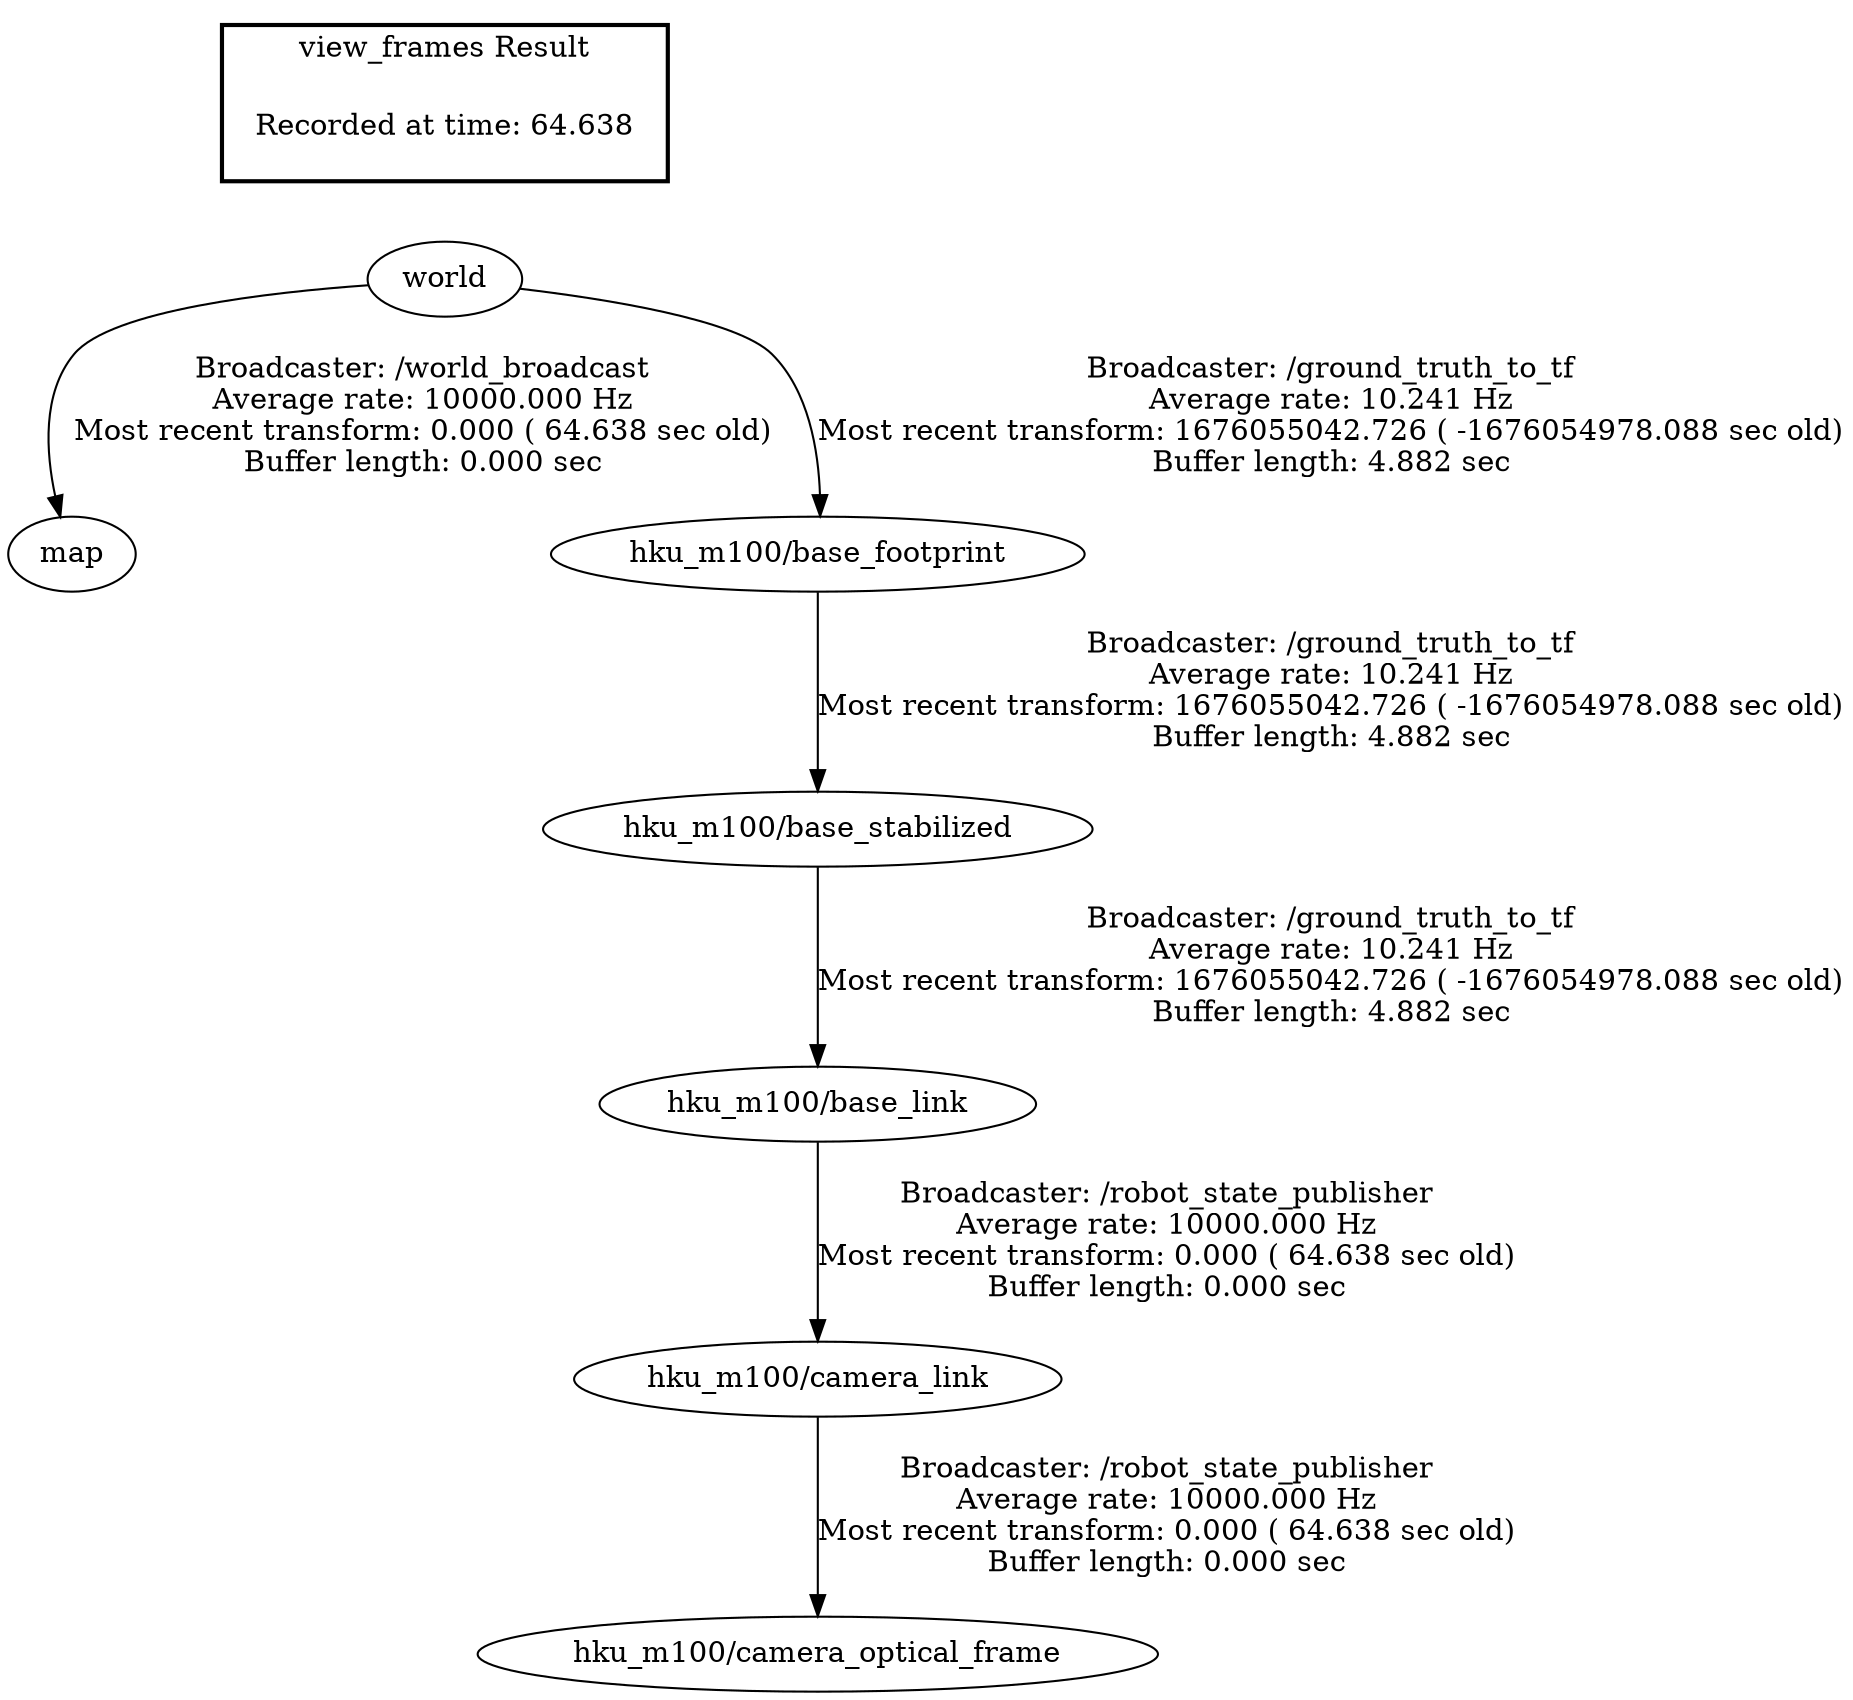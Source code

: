 digraph G {
"hku_m100/base_link" -> "hku_m100/camera_link"[label="Broadcaster: /robot_state_publisher\nAverage rate: 10000.000 Hz\nMost recent transform: 0.000 ( 64.638 sec old)\nBuffer length: 0.000 sec\n"];
"hku_m100/base_stabilized" -> "hku_m100/base_link"[label="Broadcaster: /ground_truth_to_tf\nAverage rate: 10.241 Hz\nMost recent transform: 1676055042.726 ( -1676054978.088 sec old)\nBuffer length: 4.882 sec\n"];
"hku_m100/camera_link" -> "hku_m100/camera_optical_frame"[label="Broadcaster: /robot_state_publisher\nAverage rate: 10000.000 Hz\nMost recent transform: 0.000 ( 64.638 sec old)\nBuffer length: 0.000 sec\n"];
"world" -> "map"[label="Broadcaster: /world_broadcast\nAverage rate: 10000.000 Hz\nMost recent transform: 0.000 ( 64.638 sec old)\nBuffer length: 0.000 sec\n"];
"world" -> "hku_m100/base_footprint"[label="Broadcaster: /ground_truth_to_tf\nAverage rate: 10.241 Hz\nMost recent transform: 1676055042.726 ( -1676054978.088 sec old)\nBuffer length: 4.882 sec\n"];
"hku_m100/base_footprint" -> "hku_m100/base_stabilized"[label="Broadcaster: /ground_truth_to_tf\nAverage rate: 10.241 Hz\nMost recent transform: 1676055042.726 ( -1676054978.088 sec old)\nBuffer length: 4.882 sec\n"];
edge [style=invis];
 subgraph cluster_legend { style=bold; color=black; label ="view_frames Result";
"Recorded at time: 64.638"[ shape=plaintext ] ;
 }->"world";
}